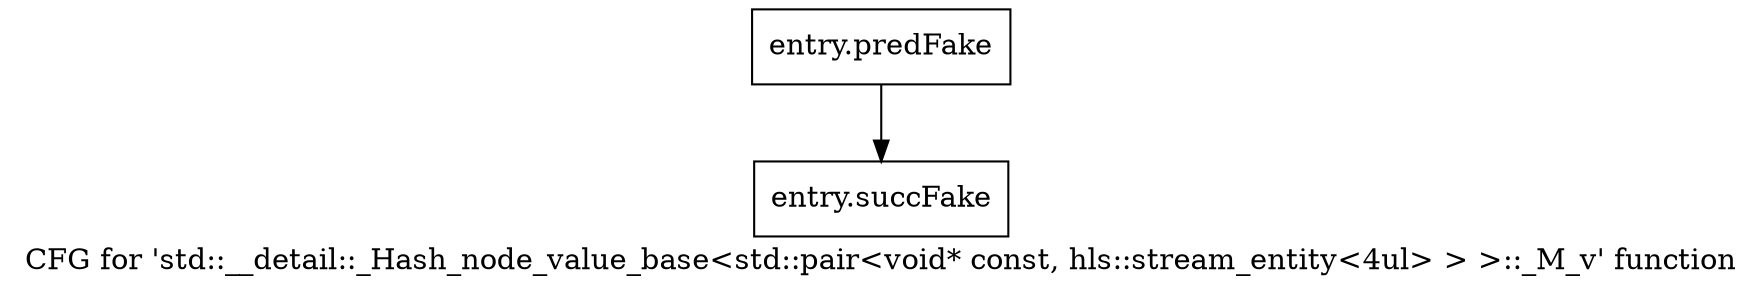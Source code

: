 digraph "CFG for 'std::__detail::_Hash_node_value_base\<std::pair\<void* const, hls::stream_entity\<4ul\> \> \>::_M_v' function" {
	label="CFG for 'std::__detail::_Hash_node_value_base\<std::pair\<void* const, hls::stream_entity\<4ul\> \> \>::_M_v' function";

	Node0x487c0e0 [shape=record,filename="",linenumber="",label="{entry.predFake}"];
	Node0x487c0e0 -> Node0x4a998c0[ callList="" memoryops="" filename="/tools/Xilinx/Vitis_HLS/2022.1/tps/lnx64/gcc-8.3.0/lib/gcc/x86_64-pc-linux-gnu/8.3.0/../../../../include/c++/8.3.0/bits/hashtable_policy.h" execusionnum="2346"];
	Node0x4a998c0 [shape=record,filename="/tools/Xilinx/Vitis_HLS/2022.1/tps/lnx64/gcc-8.3.0/lib/gcc/x86_64-pc-linux-gnu/8.3.0/../../../../include/c++/8.3.0/bits/hashtable_policy.h",linenumber="246",label="{entry.succFake}"];
}
